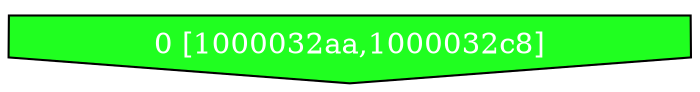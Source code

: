 diGraph hexdump{
	hexdump_0  [style=filled fillcolor="#20FF20" fontcolor="#ffffff" shape=invhouse label="0 [1000032aa,1000032c8]"]


}
